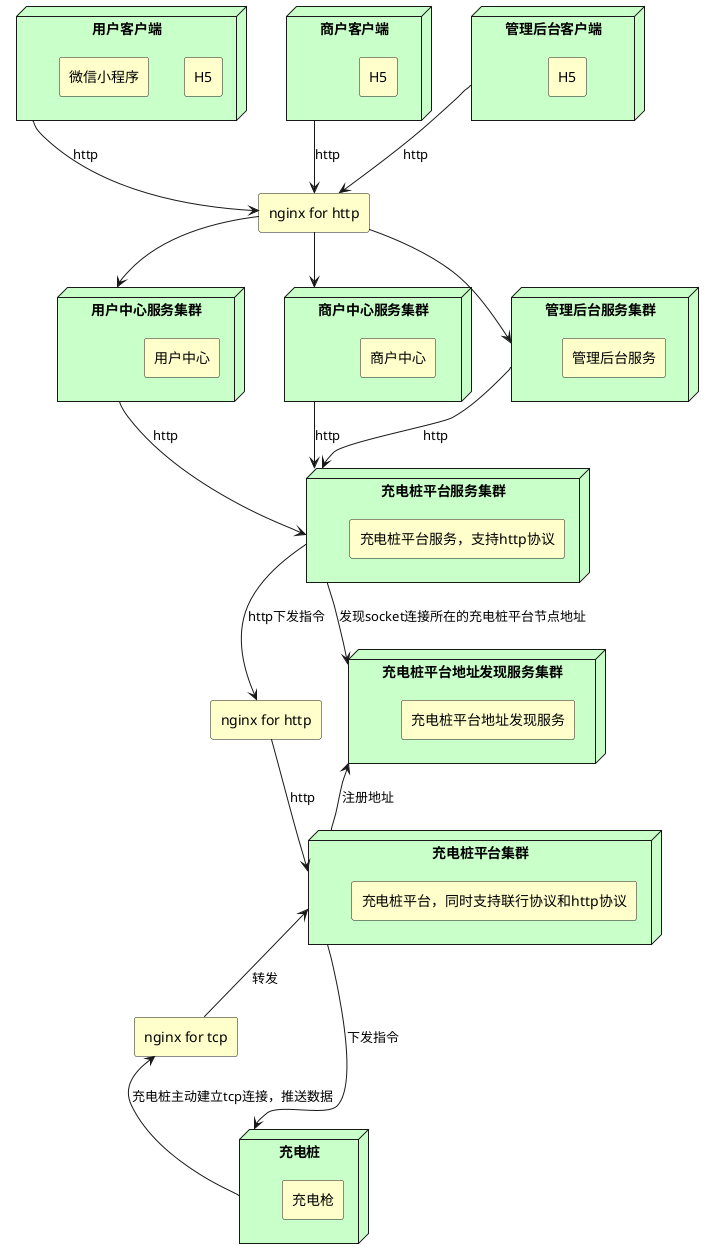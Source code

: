 @startuml

sprite $bProcess jar:archimate/business-process
sprite $aService jar:archimate/application-service
sprite $aComponent jar:archimate/application-component
sprite $bEvent jar:archimate/business-event

node  "充电桩" #TECHNOLOGY{
    archimate #Business "充电枪"  as 充电枪
}

archimate #Business "nginx for tcp"  as 充电桩平台nginx

node  "充电桩平台集群" #TECHNOLOGY{
archimate #Business "充电桩平台，同时支持联行协议和http协议"  as 充电桩平台
}

archimate #Business "nginx for http"  as 充电桩平台内部nginx


node  "充电桩平台服务集群" #TECHNOLOGY{
archimate #Business "充电桩平台服务，支持http协议"  as 充电桩平台服务
}

node  "充电桩平台地址发现服务集群" #TECHNOLOGY{
archimate #Business "充电桩平台地址发现服务"  as 充电桩平台地址发现服务
}

node  "用户客户端" #TECHNOLOGY{
archimate #Business "H5"  as H5
archimate #Business "微信小程序"  as 微信小程序
}

node  "商户客户端" #TECHNOLOGY{
archimate #Business "H5"  as 商户客户端H5
}

node  "管理后台客户端" #TECHNOLOGY{
archimate #Business "H5"  as 管理后台客户端H5
}

archimate #Business "nginx for http"  as http服务nginx

node  "用户中心服务集群" #TECHNOLOGY{
archimate #Business "用户中心"  as 用户中心
}

node  "商户中心服务集群" #TECHNOLOGY{
archimate #Business "商户中心"  as 商户中心
}

node  "管理后台服务集群" #TECHNOLOGY{
archimate #Business "管理后台服务"  as 管理后台服务
}

用户客户端 -down-> http服务nginx:http
商户客户端 -down-> http服务nginx:http
管理后台客户端 -down-> http服务nginx:http

http服务nginx -down-> 用户中心服务集群
http服务nginx -down-> 商户中心服务集群
http服务nginx -down-> 管理后台服务集群

用户中心服务集群 -down-> 充电桩平台服务集群:http
商户中心服务集群 -down-> 充电桩平台服务集群:http
管理后台服务集群 -down-> 充电桩平台服务集群:http

充电桩平台服务集群 -down-> 充电桩平台地址发现服务集群:发现socket连接所在的充电桩平台节点地址

充电桩平台服务集群 -down-> 充电桩平台内部nginx:http下发指令
充电桩平台内部nginx -down-> 充电桩平台集群:http
充电桩平台集群 -up-> 充电桩平台地址发现服务集群:注册地址
充电桩平台集群 -down-> 充电桩:下发指令

充电桩平台nginx -up-> 充电桩平台集群:转发
充电桩 -up-> 充电桩平台nginx:充电桩主动建立tcp连接，推送数据




@enduml